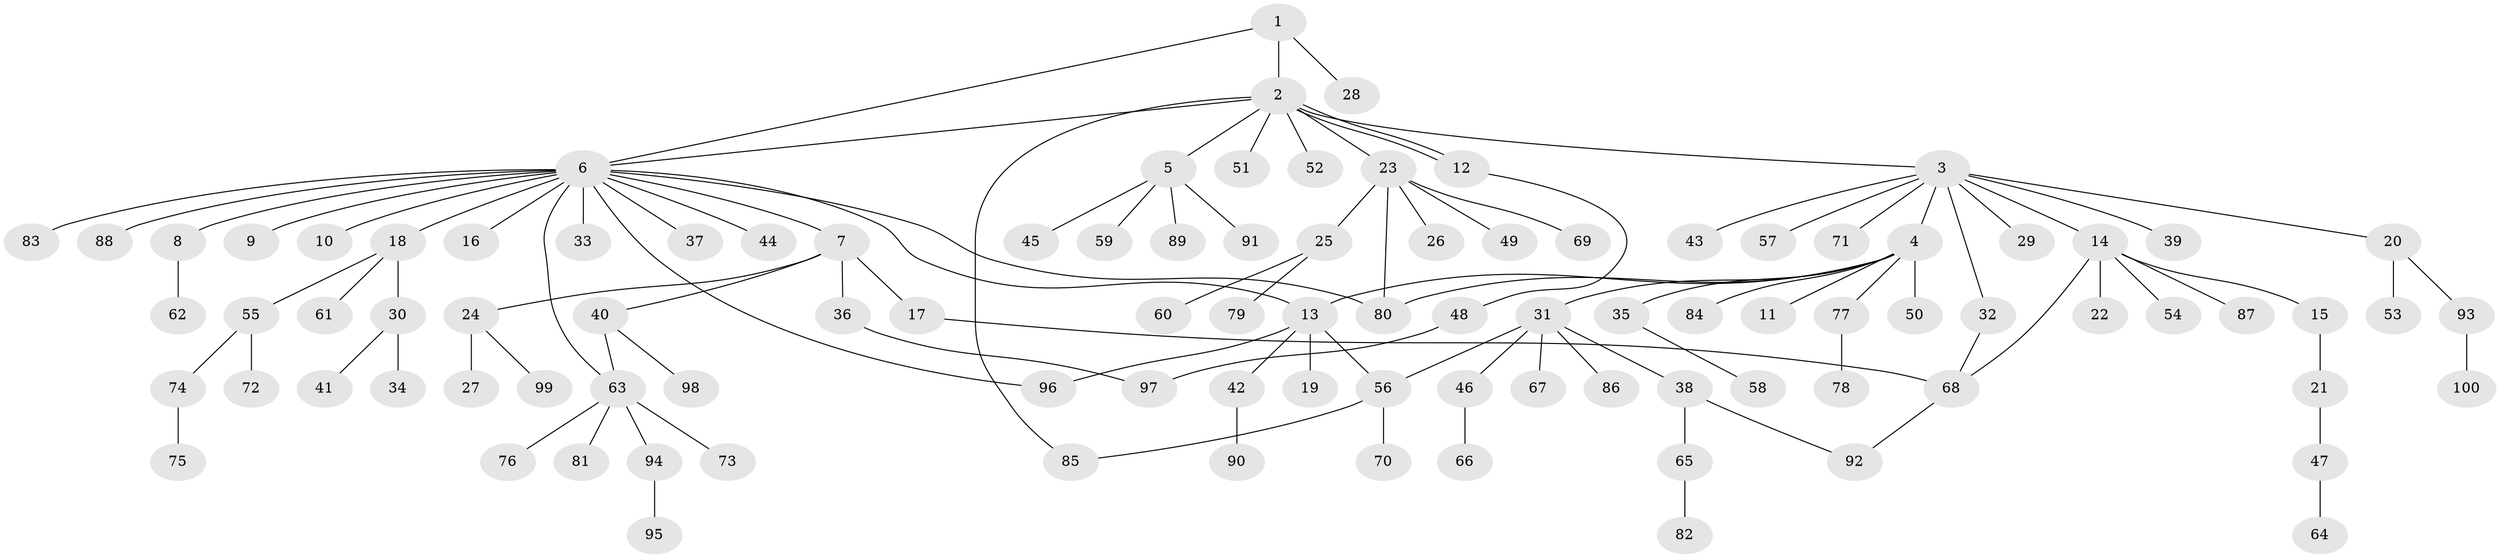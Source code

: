 // Generated by graph-tools (version 1.1) at 2025/38/02/21/25 10:38:54]
// undirected, 100 vertices, 112 edges
graph export_dot {
graph [start="1"]
  node [color=gray90,style=filled];
  1;
  2;
  3;
  4;
  5;
  6;
  7;
  8;
  9;
  10;
  11;
  12;
  13;
  14;
  15;
  16;
  17;
  18;
  19;
  20;
  21;
  22;
  23;
  24;
  25;
  26;
  27;
  28;
  29;
  30;
  31;
  32;
  33;
  34;
  35;
  36;
  37;
  38;
  39;
  40;
  41;
  42;
  43;
  44;
  45;
  46;
  47;
  48;
  49;
  50;
  51;
  52;
  53;
  54;
  55;
  56;
  57;
  58;
  59;
  60;
  61;
  62;
  63;
  64;
  65;
  66;
  67;
  68;
  69;
  70;
  71;
  72;
  73;
  74;
  75;
  76;
  77;
  78;
  79;
  80;
  81;
  82;
  83;
  84;
  85;
  86;
  87;
  88;
  89;
  90;
  91;
  92;
  93;
  94;
  95;
  96;
  97;
  98;
  99;
  100;
  1 -- 2;
  1 -- 6;
  1 -- 28;
  2 -- 3;
  2 -- 5;
  2 -- 6;
  2 -- 12;
  2 -- 12;
  2 -- 23;
  2 -- 51;
  2 -- 52;
  2 -- 85;
  3 -- 4;
  3 -- 14;
  3 -- 20;
  3 -- 29;
  3 -- 32;
  3 -- 39;
  3 -- 43;
  3 -- 57;
  3 -- 71;
  4 -- 11;
  4 -- 13;
  4 -- 31;
  4 -- 35;
  4 -- 50;
  4 -- 77;
  4 -- 80;
  4 -- 84;
  5 -- 45;
  5 -- 59;
  5 -- 89;
  5 -- 91;
  6 -- 7;
  6 -- 8;
  6 -- 9;
  6 -- 10;
  6 -- 13;
  6 -- 16;
  6 -- 18;
  6 -- 33;
  6 -- 37;
  6 -- 44;
  6 -- 63;
  6 -- 80;
  6 -- 83;
  6 -- 88;
  6 -- 96;
  7 -- 17;
  7 -- 24;
  7 -- 36;
  7 -- 40;
  8 -- 62;
  12 -- 48;
  13 -- 19;
  13 -- 42;
  13 -- 56;
  13 -- 96;
  14 -- 15;
  14 -- 22;
  14 -- 54;
  14 -- 68;
  14 -- 87;
  15 -- 21;
  17 -- 68;
  18 -- 30;
  18 -- 55;
  18 -- 61;
  20 -- 53;
  20 -- 93;
  21 -- 47;
  23 -- 25;
  23 -- 26;
  23 -- 49;
  23 -- 69;
  23 -- 80;
  24 -- 27;
  24 -- 99;
  25 -- 60;
  25 -- 79;
  30 -- 34;
  30 -- 41;
  31 -- 38;
  31 -- 46;
  31 -- 56;
  31 -- 67;
  31 -- 86;
  32 -- 68;
  35 -- 58;
  36 -- 97;
  38 -- 65;
  38 -- 92;
  40 -- 63;
  40 -- 98;
  42 -- 90;
  46 -- 66;
  47 -- 64;
  48 -- 97;
  55 -- 72;
  55 -- 74;
  56 -- 70;
  56 -- 85;
  63 -- 73;
  63 -- 76;
  63 -- 81;
  63 -- 94;
  65 -- 82;
  68 -- 92;
  74 -- 75;
  77 -- 78;
  93 -- 100;
  94 -- 95;
}
